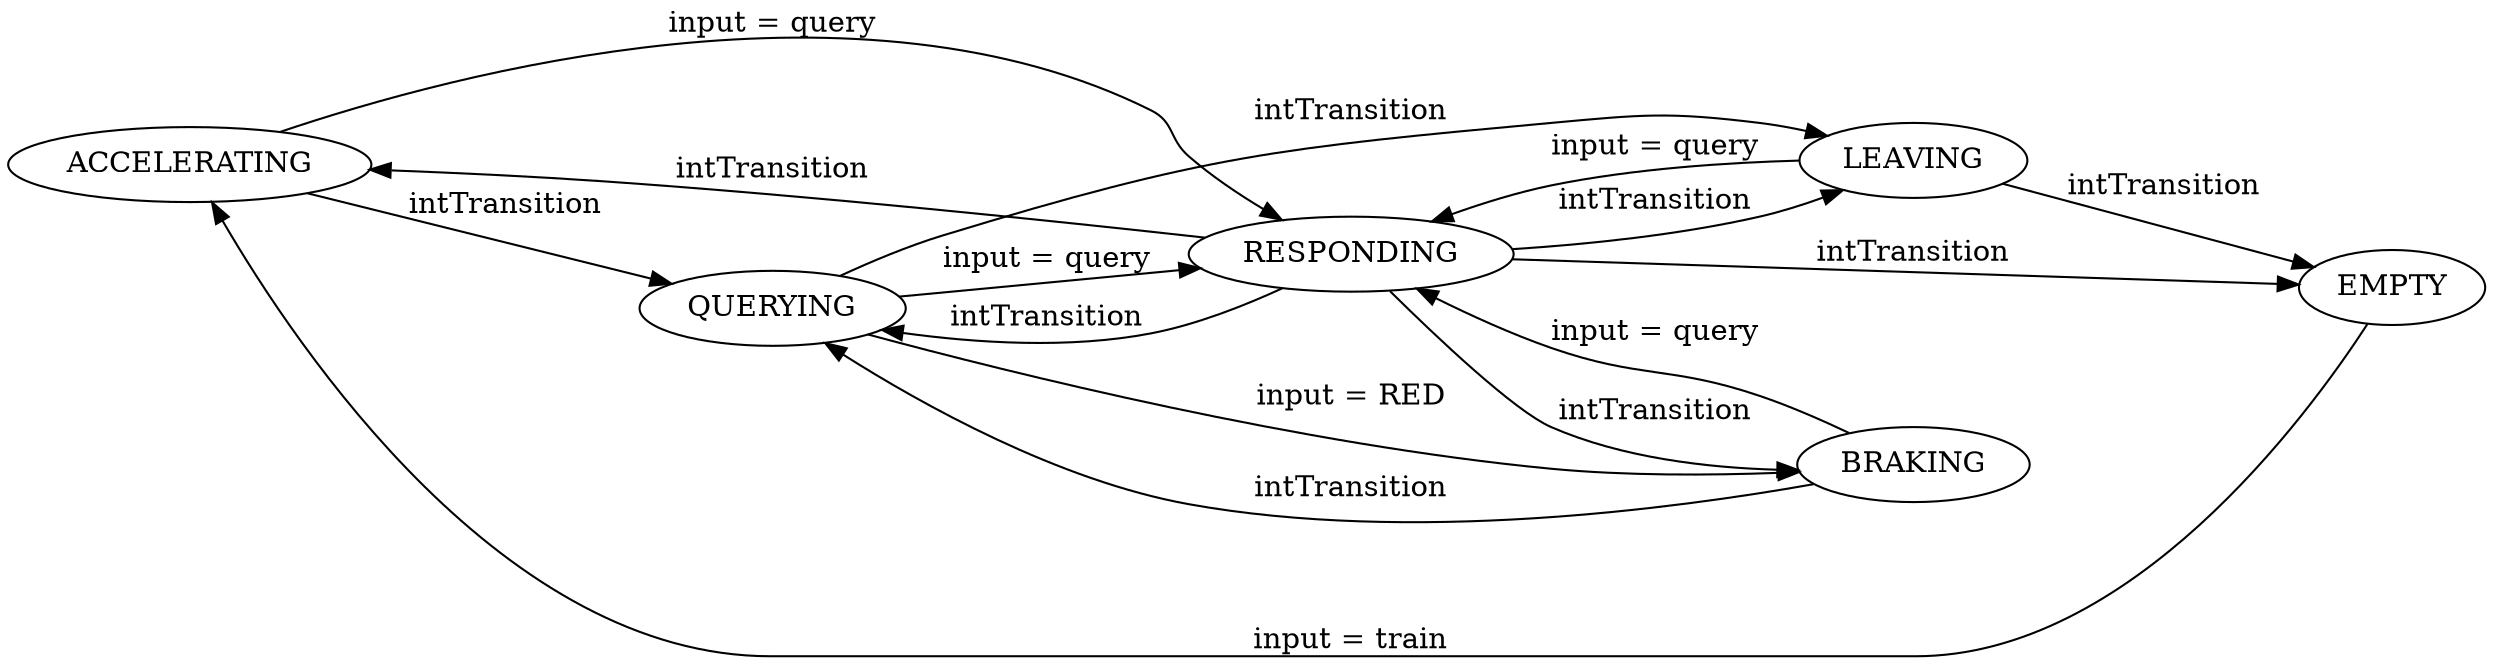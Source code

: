 digraph
{
	rankdir=LR;
	ACCELERATING -> QUERYING[label="intTransition"];
	ACCELERATING -> RESPONDING[label="input = query"];
	QUERYING -> RESPONDING[label="input = query"];
	QUERYING -> LEAVING[label="intTransition"];
	QUERYING -> BRAKING[label="input = RED"];
	RESPONDING -> ACCELERATING[label="intTransition"];
	RESPONDING -> QUERYING[label="intTransition"];
	RESPONDING -> BRAKING[label="intTransition"];
	RESPONDING -> LEAVING[label="intTransition"];
	RESPONDING -> EMPTY[label="intTransition"];
	BRAKING -> QUERYING[label="intTransition"];
	BRAKING -> RESPONDING[label="input = query"];
	LEAVING -> RESPONDING[label="input = query"];
	LEAVING -> EMPTY[label="intTransition"];
	EMPTY -> ACCELERATING[label="input = train"];
}
